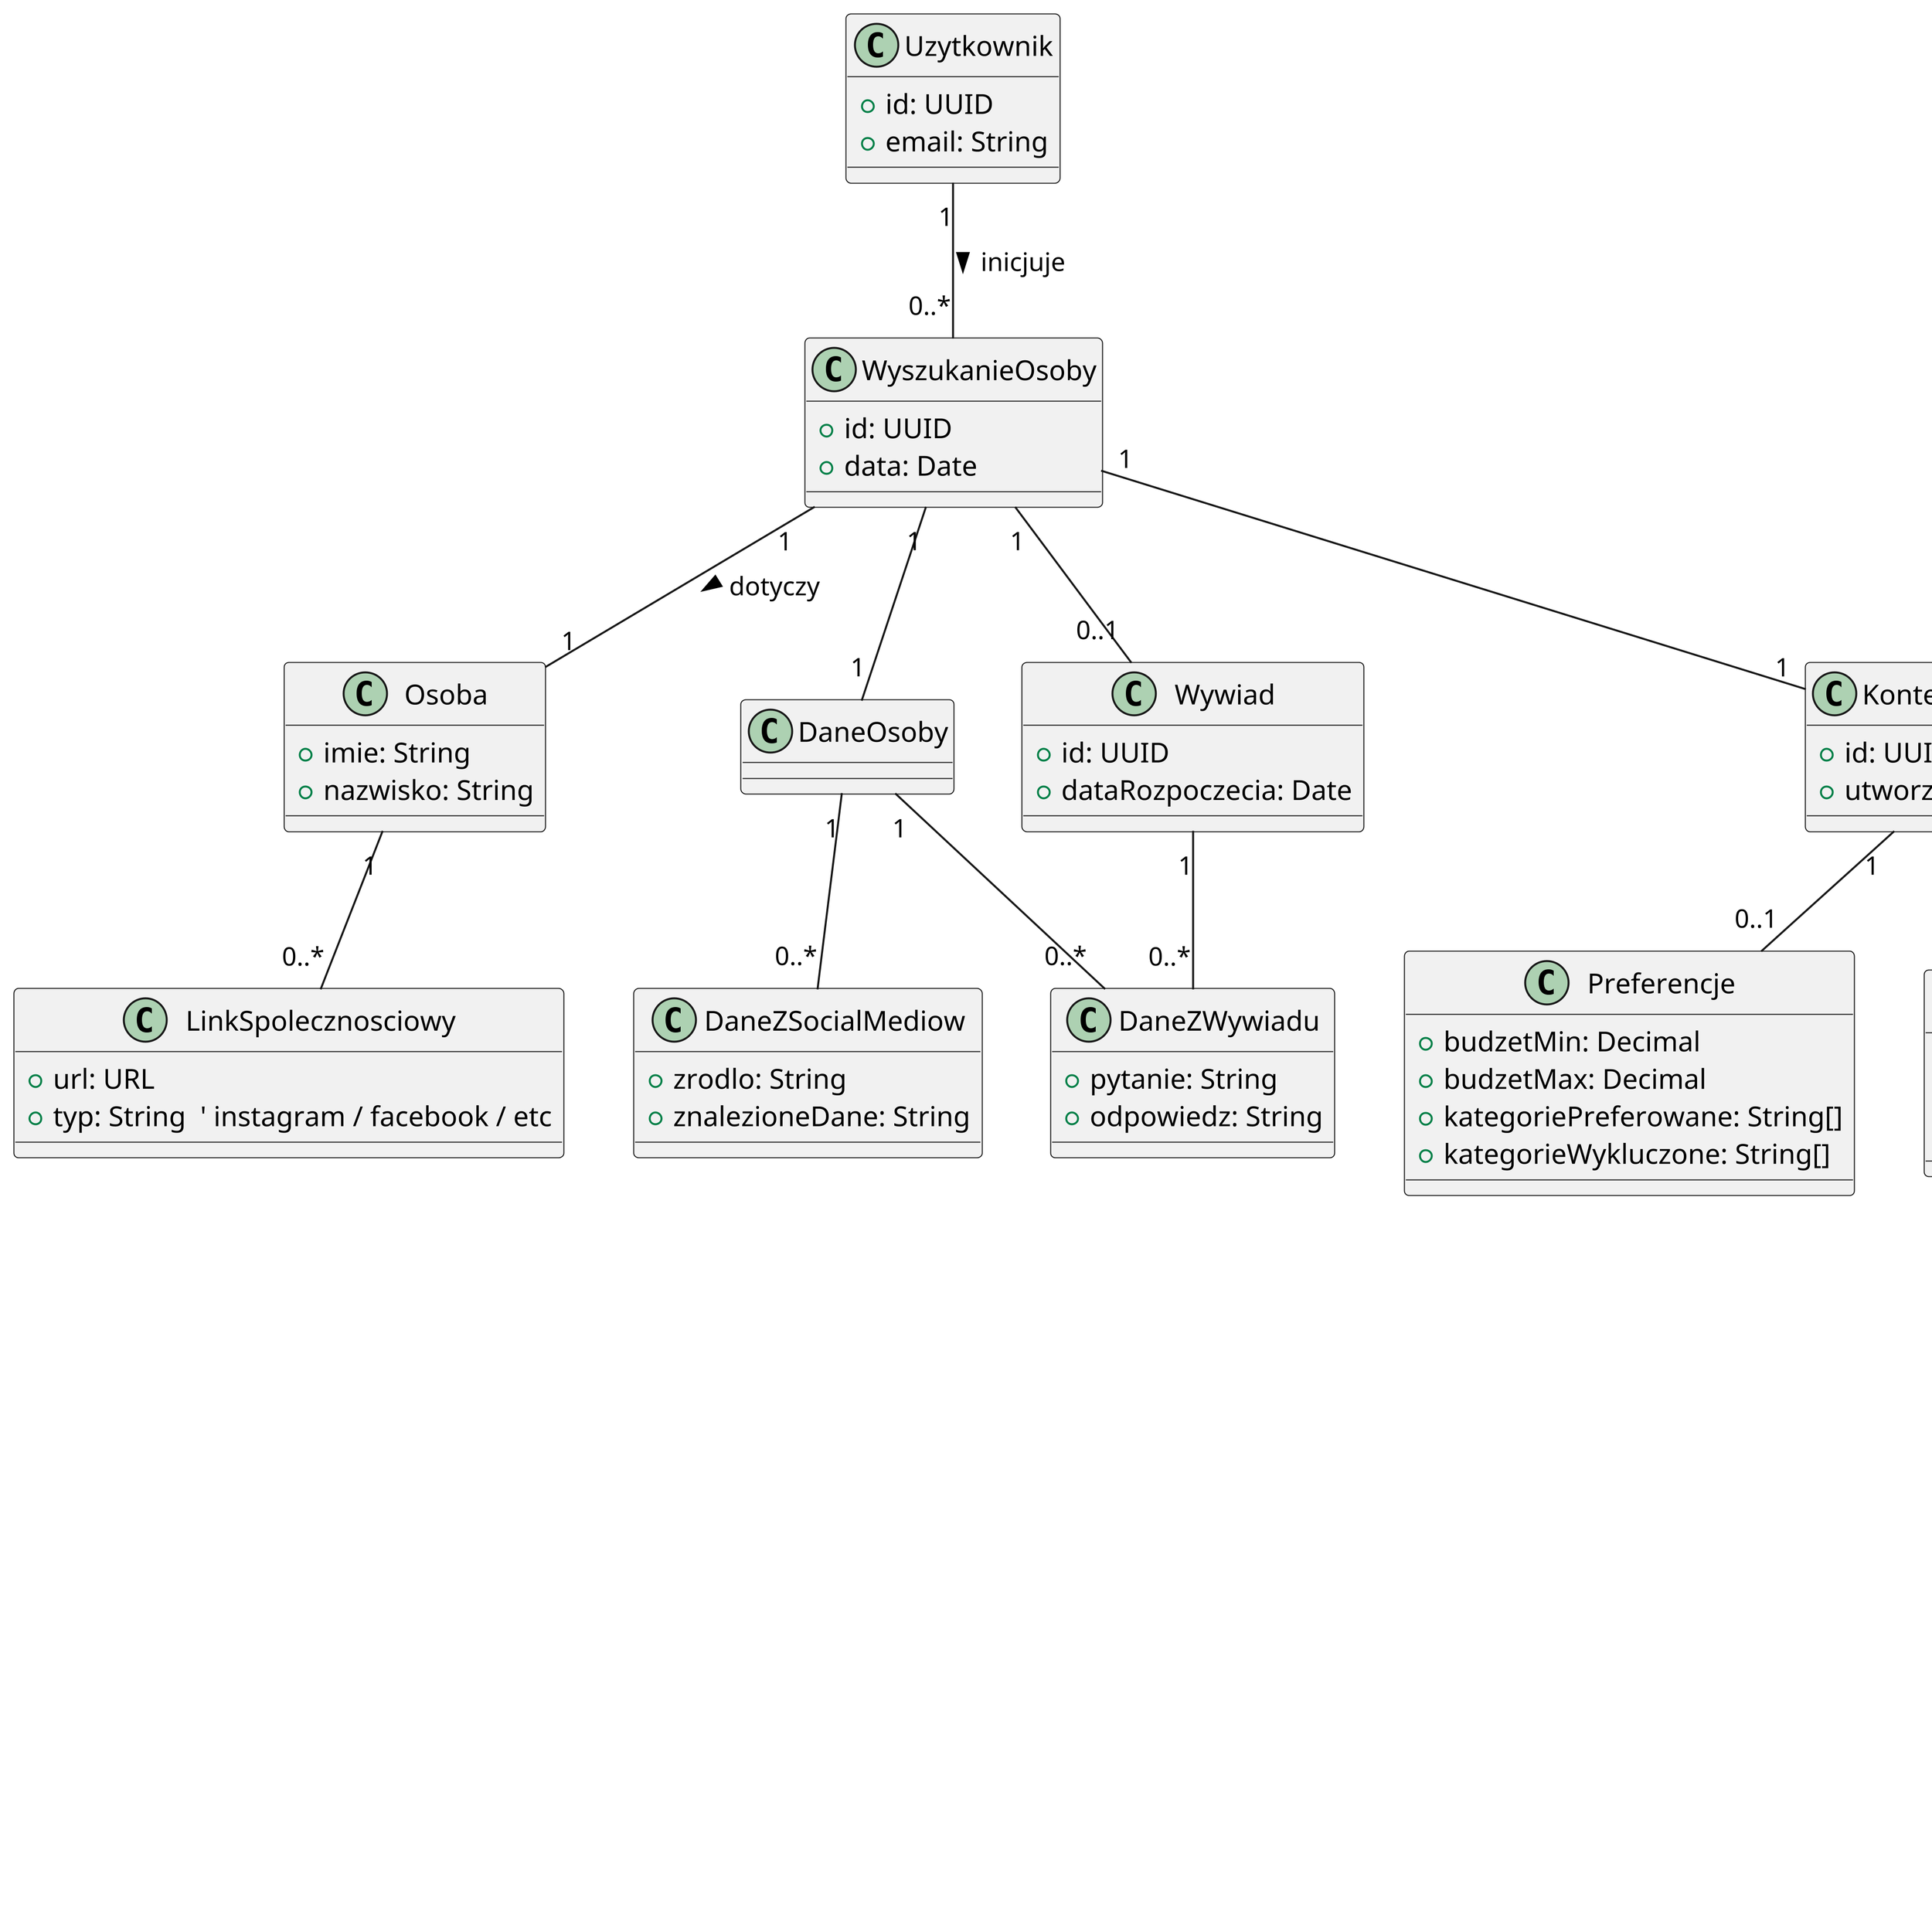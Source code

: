 @startuml Klasy domenowe
skinparam dpi 200
scale 2
' == Istniejace klasy ==
class Uzytkownik {
  +id: UUID
  +email: String
}

class WyszukanieOsoby {
  +id: UUID
  +data: Date
}

class Osoba {
  +imie: String
  +nazwisko: String
}

class DaneOsoby {
  ' Agreguje dane z social mediow i wywiadu
}

class DaneZSocialMediow {
  +zrodlo: String
  +znalezioneDane: String
}

class DaneZWywiadu {
  +pytanie: String
  +odpowiedz: String
}

class Wywiad {
  +id: UUID
  +dataRozpoczecia: Date
}

class Preferencje {
  +budzetMin: Decimal
  +budzetMax: Decimal
  +kategoriePreferowane: String[]
  +kategorieWykluczone: String[]
}

class Keyword {
  +wartosc: String
  +zrodlo: String  ' vision LLM / user / chatbot
  +waga: Decimal
}

class KontekstRekomendacji {
  +id: UUID
  +utworzono: DateTime
  ' Kontekst efemeryczny (in-memory) na czas żądania
}

class PomyslPrezentu {
  +nazwa: String
  +opis: String
}

class Oferta {
  +zewnId: String
  +tytul: String
  +cena: Decimal
  +waluta: String
  +opis: String
  +link: URL
}

class Sklep {
  +nazwa: String
  +adresApi: URL
  +typAutoryzacji: String  ' OAuth / API Key
}

class LinkSpolecznosciowy {
  +url: URL
  +typ: String  ' instagram / facebook / etc
}

' === Relacje ===
Uzytkownik "1" -- "0..*" WyszukanieOsoby : inicjuje >
WyszukanieOsoby "1" -- "1" Osoba : dotyczy >
Osoba "1" -- "0..*" LinkSpolecznosciowy
WyszukanieOsoby "1" -- "1" DaneOsoby
DaneOsoby "1" -- "0..*" DaneZSocialMediow
DaneOsoby "1" -- "0..*" DaneZWywiadu
WyszukanieOsoby "1" -- "0..1" Wywiad
Wywiad "1" -- "0..*" DaneZWywiadu

WyszukanieOsoby "1" -- "1" KontekstRekomendacji
KontekstRekomendacji "1" -- "0..*" Keyword
KontekstRekomendacji "1" -- "0..1" Preferencje
KontekstRekomendacji "1" -- "0..*" PomyslPrezentu
PomyslPrezentu "1" -- "0..*" Oferta
Oferta "0..*" -- "1" Sklep

@enduml
